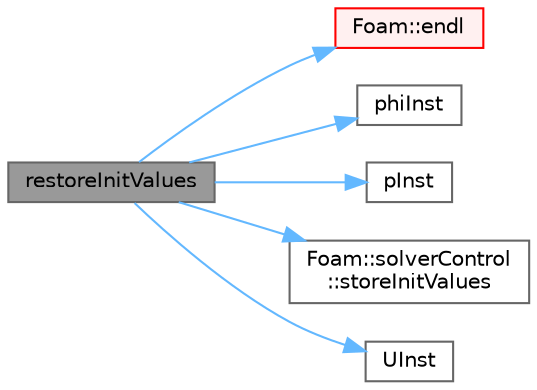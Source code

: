 digraph "restoreInitValues"
{
 // LATEX_PDF_SIZE
  bgcolor="transparent";
  edge [fontname=Helvetica,fontsize=10,labelfontname=Helvetica,labelfontsize=10];
  node [fontname=Helvetica,fontsize=10,shape=box,height=0.2,width=0.4];
  rankdir="LR";
  Node1 [id="Node000001",label="restoreInitValues",height=0.2,width=0.4,color="gray40", fillcolor="grey60", style="filled", fontcolor="black",tooltip=" "];
  Node1 -> Node2 [id="edge1_Node000001_Node000002",color="steelblue1",style="solid",tooltip=" "];
  Node2 [id="Node000002",label="Foam::endl",height=0.2,width=0.4,color="red", fillcolor="#FFF0F0", style="filled",URL="$namespaceFoam.html#a7d5eca45a323264dc5fe811500ebda47",tooltip=" "];
  Node1 -> Node6 [id="edge2_Node000001_Node000006",color="steelblue1",style="solid",tooltip=" "];
  Node6 [id="Node000006",label="phiInst",height=0.2,width=0.4,color="grey40", fillcolor="white", style="filled",URL="$classFoam_1_1incompressibleVars.html#a564b6ec60a9e294cbdb94d597745816a",tooltip=" "];
  Node1 -> Node7 [id="edge3_Node000001_Node000007",color="steelblue1",style="solid",tooltip=" "];
  Node7 [id="Node000007",label="pInst",height=0.2,width=0.4,color="grey40", fillcolor="white", style="filled",URL="$classFoam_1_1incompressibleVars.html#a9067ea57edbc9a3b3dde0b4cbedf9936",tooltip=" "];
  Node1 -> Node8 [id="edge4_Node000001_Node000008",color="steelblue1",style="solid",tooltip=" "];
  Node8 [id="Node000008",label="Foam::solverControl\l::storeInitValues",height=0.2,width=0.4,color="grey40", fillcolor="white", style="filled",URL="$classFoam_1_1solverControl.html#a1411b355f80b20202f8f678e6bda970a",tooltip=" "];
  Node1 -> Node9 [id="edge5_Node000001_Node000009",color="steelblue1",style="solid",tooltip=" "];
  Node9 [id="Node000009",label="UInst",height=0.2,width=0.4,color="grey40", fillcolor="white", style="filled",URL="$classFoam_1_1incompressibleVars.html#a056556ad86dd2939c3427260ad64bfa3",tooltip=" "];
}
